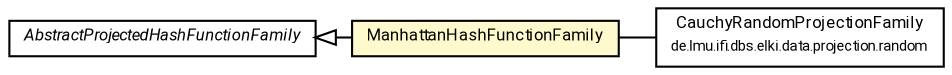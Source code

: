 #!/usr/local/bin/dot
#
# Class diagram 
# Generated by UMLGraph version R5_7_2-60-g0e99a6 (http://www.spinellis.gr/umlgraph/)
#

digraph G {
	graph [fontnames="svg"]
	edge [fontname="Roboto",fontsize=7,labelfontname="Roboto",labelfontsize=7,color="black"];
	node [fontname="Roboto",fontcolor="black",fontsize=8,shape=plaintext,margin=0,width=0,height=0];
	nodesep=0.15;
	ranksep=0.25;
	rankdir=LR;
	// de.lmu.ifi.dbs.elki.data.projection.random.CauchyRandomProjectionFamily
	c6746792 [label=<<table title="de.lmu.ifi.dbs.elki.data.projection.random.CauchyRandomProjectionFamily" border="0" cellborder="1" cellspacing="0" cellpadding="2" href="../../../data/projection/random/CauchyRandomProjectionFamily.html" target="_parent">
		<tr><td><table border="0" cellspacing="0" cellpadding="1">
		<tr><td align="center" balign="center"> <font face="Roboto">CauchyRandomProjectionFamily</font> </td></tr>
		<tr><td align="center" balign="center"> <font face="Roboto" point-size="7.0">de.lmu.ifi.dbs.elki.data.projection.random</font> </td></tr>
		</table></td></tr>
		</table>>, URL="../../../data/projection/random/CauchyRandomProjectionFamily.html"];
	// de.lmu.ifi.dbs.elki.index.lsh.hashfamilies.AbstractProjectedHashFunctionFamily
	c6747948 [label=<<table title="de.lmu.ifi.dbs.elki.index.lsh.hashfamilies.AbstractProjectedHashFunctionFamily" border="0" cellborder="1" cellspacing="0" cellpadding="2" href="AbstractProjectedHashFunctionFamily.html" target="_parent">
		<tr><td><table border="0" cellspacing="0" cellpadding="1">
		<tr><td align="center" balign="center"> <font face="Roboto"><i>AbstractProjectedHashFunctionFamily</i></font> </td></tr>
		</table></td></tr>
		</table>>, URL="AbstractProjectedHashFunctionFamily.html"];
	// de.lmu.ifi.dbs.elki.index.lsh.hashfamilies.ManhattanHashFunctionFamily
	c6747955 [label=<<table title="de.lmu.ifi.dbs.elki.index.lsh.hashfamilies.ManhattanHashFunctionFamily" border="0" cellborder="1" cellspacing="0" cellpadding="2" bgcolor="lemonChiffon" href="ManhattanHashFunctionFamily.html" target="_parent">
		<tr><td><table border="0" cellspacing="0" cellpadding="1">
		<tr><td align="center" balign="center"> <font face="Roboto">ManhattanHashFunctionFamily</font> </td></tr>
		</table></td></tr>
		</table>>, URL="ManhattanHashFunctionFamily.html"];
	// de.lmu.ifi.dbs.elki.index.lsh.hashfamilies.ManhattanHashFunctionFamily extends de.lmu.ifi.dbs.elki.index.lsh.hashfamilies.AbstractProjectedHashFunctionFamily
	c6747948 -> c6747955 [arrowtail=empty,dir=back,weight=10];
	// de.lmu.ifi.dbs.elki.index.lsh.hashfamilies.ManhattanHashFunctionFamily assoc de.lmu.ifi.dbs.elki.data.projection.random.CauchyRandomProjectionFamily
	c6747955 -> c6746792 [arrowhead=none,weight=2];
}

